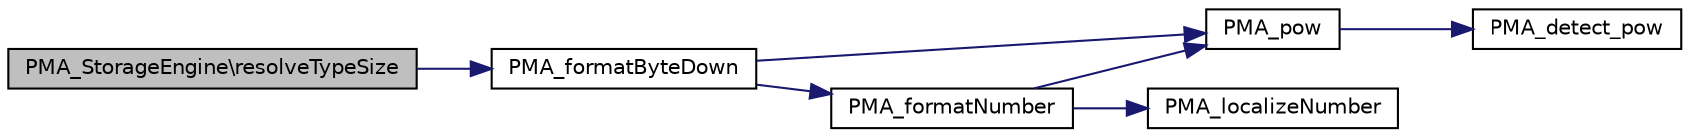 digraph G
{
  edge [fontname="Helvetica",fontsize="10",labelfontname="Helvetica",labelfontsize="10"];
  node [fontname="Helvetica",fontsize="10",shape=record];
  rankdir="LR";
  Node1 [label="PMA_StorageEngine\\resolveTypeSize",height=0.2,width=0.4,color="black", fillcolor="grey75", style="filled" fontcolor="black"];
  Node1 -> Node2 [color="midnightblue",fontsize="10",style="solid",fontname="Helvetica"];
  Node2 [label="PMA_formatByteDown",height=0.2,width=0.4,color="black", fillcolor="white", style="filled",URL="$common_8lib_8php.html#a90de48fb0bb54fca6db6a407aa2ab8cf",tooltip="Formats $value to byte view."];
  Node2 -> Node3 [color="midnightblue",fontsize="10",style="solid",fontname="Helvetica"];
  Node3 [label="PMA_pow",height=0.2,width=0.4,color="black", fillcolor="white", style="filled",URL="$common_8lib_8php.html#aaade54960e4ce59a18b04f1cfd724b77",tooltip="Exponential expression / raise number into power."];
  Node3 -> Node4 [color="midnightblue",fontsize="10",style="solid",fontname="Helvetica"];
  Node4 [label="PMA_detect_pow",height=0.2,width=0.4,color="black", fillcolor="white", style="filled",URL="$common_8lib_8php.html#a028dd5a1e5c9d32af39c3af1bde8b068",tooltip="Detects which function to use for PMA_pow."];
  Node2 -> Node5 [color="midnightblue",fontsize="10",style="solid",fontname="Helvetica"];
  Node5 [label="PMA_formatNumber",height=0.2,width=0.4,color="black", fillcolor="white", style="filled",URL="$common_8lib_8php.html#abeaeabaf95ad63e5163642ff03ec6879",tooltip="Formats $value to the given length and appends SI prefixes with a $length of 0 no truncation occurs..."];
  Node5 -> Node3 [color="midnightblue",fontsize="10",style="solid",fontname="Helvetica"];
  Node5 -> Node6 [color="midnightblue",fontsize="10",style="solid",fontname="Helvetica"];
  Node6 [label="PMA_localizeNumber",height=0.2,width=0.4,color="black", fillcolor="white", style="filled",URL="$common_8lib_8php.html#ab4019f8f649e81f8d6525969fdba212e",tooltip="Changes thousands and decimal separators to locale specific values."];
}
